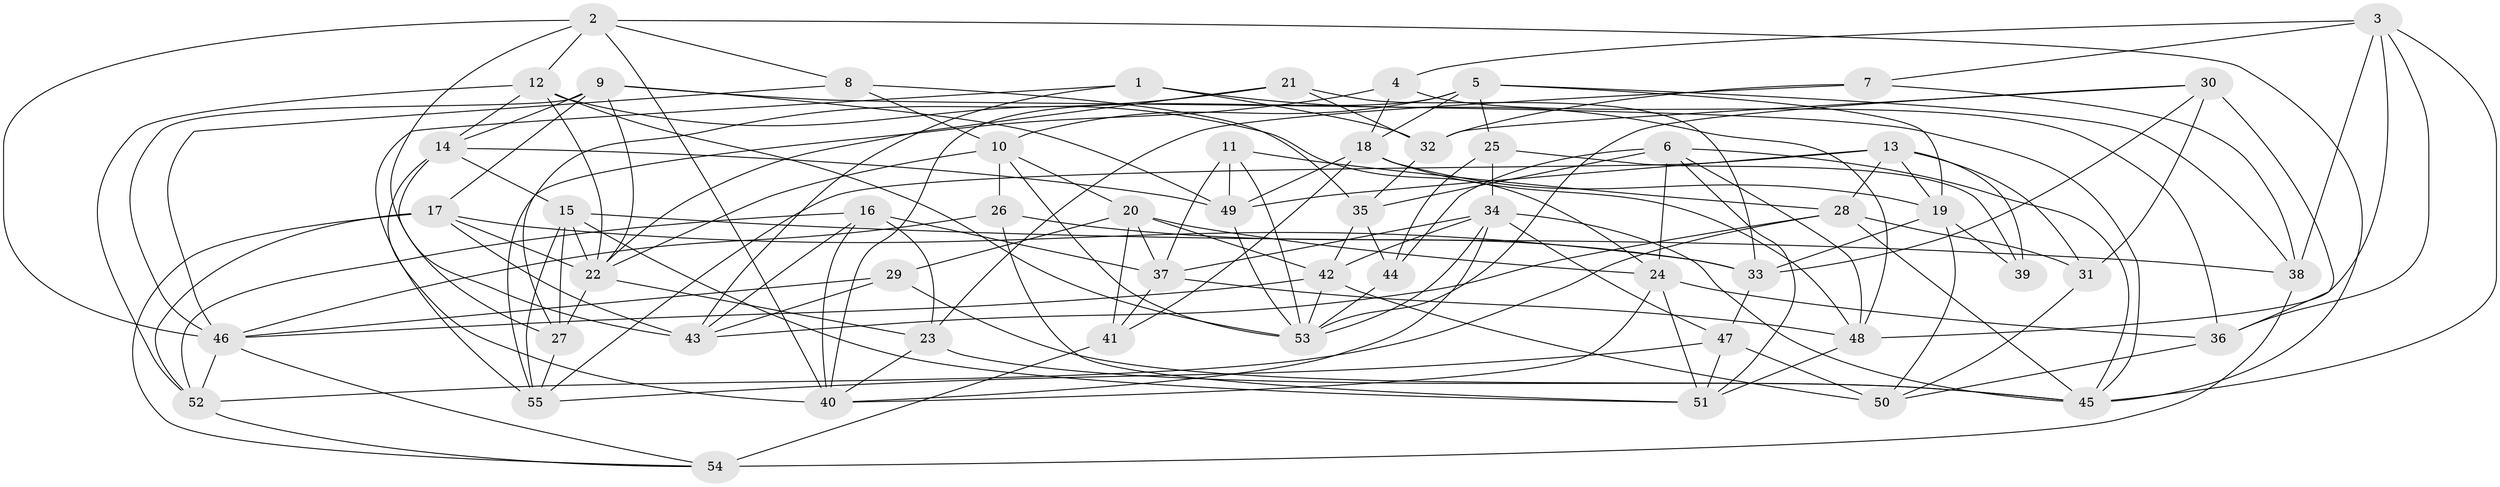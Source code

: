 // original degree distribution, {4: 1.0}
// Generated by graph-tools (version 1.1) at 2025/03/03/09/25 03:03:04]
// undirected, 55 vertices, 151 edges
graph export_dot {
graph [start="1"]
  node [color=gray90,style=filled];
  1;
  2;
  3;
  4;
  5;
  6;
  7;
  8;
  9;
  10;
  11;
  12;
  13;
  14;
  15;
  16;
  17;
  18;
  19;
  20;
  21;
  22;
  23;
  24;
  25;
  26;
  27;
  28;
  29;
  30;
  31;
  32;
  33;
  34;
  35;
  36;
  37;
  38;
  39;
  40;
  41;
  42;
  43;
  44;
  45;
  46;
  47;
  48;
  49;
  50;
  51;
  52;
  53;
  54;
  55;
  1 -- 32 [weight=1.0];
  1 -- 43 [weight=1.0];
  1 -- 48 [weight=1.0];
  1 -- 55 [weight=1.0];
  2 -- 8 [weight=1.0];
  2 -- 12 [weight=1.0];
  2 -- 40 [weight=1.0];
  2 -- 43 [weight=1.0];
  2 -- 45 [weight=1.0];
  2 -- 46 [weight=1.0];
  3 -- 4 [weight=1.0];
  3 -- 7 [weight=1.0];
  3 -- 36 [weight=1.0];
  3 -- 38 [weight=1.0];
  3 -- 45 [weight=1.0];
  3 -- 48 [weight=1.0];
  4 -- 18 [weight=1.0];
  4 -- 36 [weight=1.0];
  4 -- 55 [weight=1.0];
  5 -- 10 [weight=1.0];
  5 -- 18 [weight=1.0];
  5 -- 19 [weight=1.0];
  5 -- 25 [weight=1.0];
  5 -- 38 [weight=1.0];
  5 -- 40 [weight=1.0];
  6 -- 24 [weight=1.0];
  6 -- 35 [weight=1.0];
  6 -- 44 [weight=1.0];
  6 -- 45 [weight=1.0];
  6 -- 48 [weight=1.0];
  6 -- 51 [weight=1.0];
  7 -- 23 [weight=1.0];
  7 -- 32 [weight=1.0];
  7 -- 38 [weight=1.0];
  8 -- 10 [weight=1.0];
  8 -- 35 [weight=1.0];
  8 -- 46 [weight=1.0];
  9 -- 14 [weight=1.0];
  9 -- 17 [weight=1.0];
  9 -- 22 [weight=1.0];
  9 -- 45 [weight=1.0];
  9 -- 46 [weight=1.0];
  9 -- 49 [weight=1.0];
  10 -- 20 [weight=1.0];
  10 -- 22 [weight=1.0];
  10 -- 26 [weight=1.0];
  10 -- 53 [weight=1.0];
  11 -- 28 [weight=1.0];
  11 -- 37 [weight=1.0];
  11 -- 49 [weight=1.0];
  11 -- 53 [weight=1.0];
  12 -- 14 [weight=1.0];
  12 -- 22 [weight=1.0];
  12 -- 24 [weight=1.0];
  12 -- 52 [weight=1.0];
  12 -- 53 [weight=1.0];
  13 -- 19 [weight=1.0];
  13 -- 28 [weight=1.0];
  13 -- 31 [weight=1.0];
  13 -- 39 [weight=1.0];
  13 -- 49 [weight=1.0];
  13 -- 55 [weight=1.0];
  14 -- 15 [weight=1.0];
  14 -- 27 [weight=2.0];
  14 -- 40 [weight=2.0];
  14 -- 49 [weight=1.0];
  15 -- 22 [weight=1.0];
  15 -- 27 [weight=1.0];
  15 -- 38 [weight=1.0];
  15 -- 51 [weight=1.0];
  15 -- 55 [weight=1.0];
  16 -- 23 [weight=2.0];
  16 -- 37 [weight=1.0];
  16 -- 40 [weight=1.0];
  16 -- 43 [weight=1.0];
  16 -- 52 [weight=1.0];
  17 -- 22 [weight=1.0];
  17 -- 33 [weight=1.0];
  17 -- 43 [weight=1.0];
  17 -- 52 [weight=1.0];
  17 -- 54 [weight=1.0];
  18 -- 19 [weight=1.0];
  18 -- 41 [weight=1.0];
  18 -- 48 [weight=1.0];
  18 -- 49 [weight=1.0];
  19 -- 33 [weight=1.0];
  19 -- 39 [weight=1.0];
  19 -- 50 [weight=1.0];
  20 -- 24 [weight=1.0];
  20 -- 29 [weight=1.0];
  20 -- 37 [weight=1.0];
  20 -- 41 [weight=1.0];
  20 -- 42 [weight=1.0];
  21 -- 22 [weight=1.0];
  21 -- 27 [weight=1.0];
  21 -- 32 [weight=1.0];
  21 -- 33 [weight=1.0];
  22 -- 23 [weight=1.0];
  22 -- 27 [weight=1.0];
  23 -- 40 [weight=1.0];
  23 -- 45 [weight=1.0];
  24 -- 36 [weight=1.0];
  24 -- 40 [weight=1.0];
  24 -- 51 [weight=1.0];
  25 -- 34 [weight=2.0];
  25 -- 39 [weight=2.0];
  25 -- 44 [weight=1.0];
  26 -- 33 [weight=1.0];
  26 -- 46 [weight=1.0];
  26 -- 51 [weight=1.0];
  27 -- 55 [weight=1.0];
  28 -- 31 [weight=1.0];
  28 -- 43 [weight=1.0];
  28 -- 45 [weight=1.0];
  28 -- 52 [weight=1.0];
  29 -- 43 [weight=1.0];
  29 -- 45 [weight=1.0];
  29 -- 46 [weight=1.0];
  30 -- 31 [weight=1.0];
  30 -- 32 [weight=1.0];
  30 -- 33 [weight=1.0];
  30 -- 36 [weight=2.0];
  30 -- 53 [weight=1.0];
  31 -- 50 [weight=1.0];
  32 -- 35 [weight=2.0];
  33 -- 47 [weight=1.0];
  34 -- 37 [weight=1.0];
  34 -- 40 [weight=1.0];
  34 -- 42 [weight=1.0];
  34 -- 45 [weight=1.0];
  34 -- 47 [weight=1.0];
  34 -- 53 [weight=1.0];
  35 -- 42 [weight=1.0];
  35 -- 44 [weight=1.0];
  36 -- 50 [weight=1.0];
  37 -- 41 [weight=1.0];
  37 -- 48 [weight=1.0];
  38 -- 54 [weight=2.0];
  41 -- 54 [weight=1.0];
  42 -- 46 [weight=1.0];
  42 -- 50 [weight=1.0];
  42 -- 53 [weight=1.0];
  44 -- 53 [weight=1.0];
  46 -- 52 [weight=1.0];
  46 -- 54 [weight=1.0];
  47 -- 50 [weight=2.0];
  47 -- 51 [weight=1.0];
  47 -- 55 [weight=1.0];
  48 -- 51 [weight=1.0];
  49 -- 53 [weight=1.0];
  52 -- 54 [weight=1.0];
}

